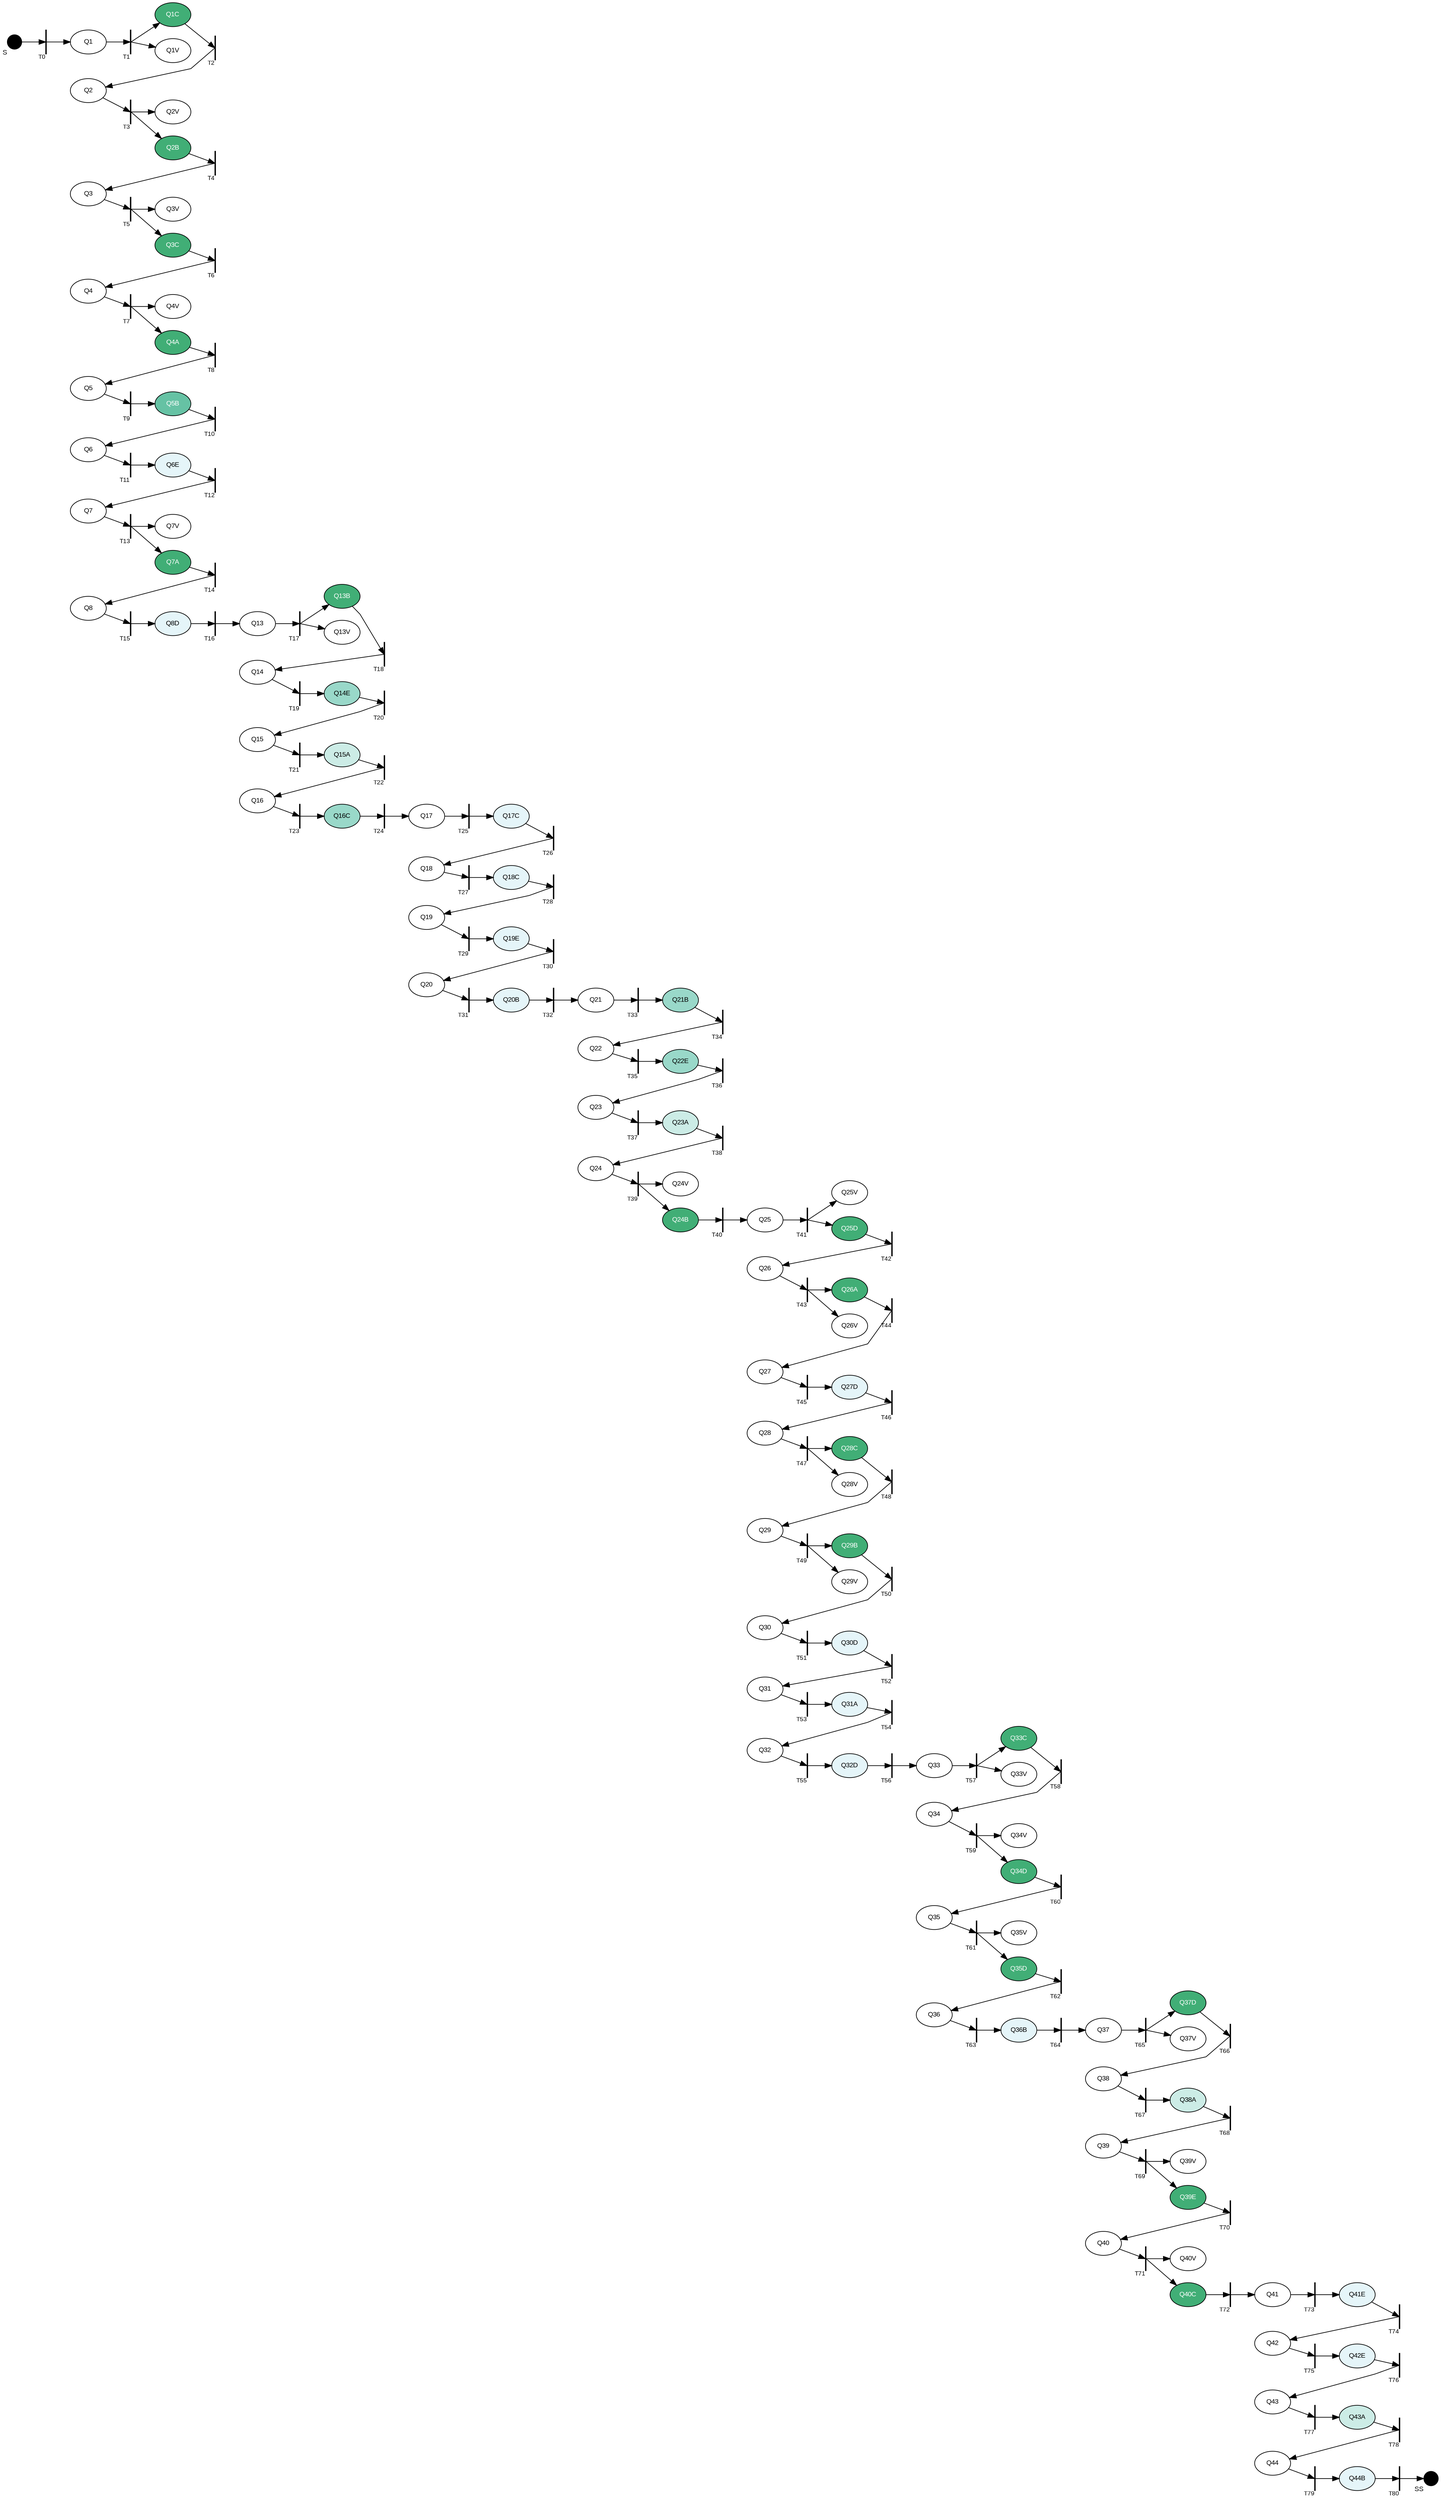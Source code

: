 digraph G { rankdir=LR; splines=polyline;
node[style=filled; fontsize=10; fontname=Arial; fontcolor=black; fillcolor=white; colorscheme=bugn9];
"S"[fillcolor=black; shape=point; width=0.3; xlabel="S";];"Q1"[colorscheme="reds5"; fillcolor=white; fontcolor=black;]; "Q1C"[fillcolor=6; fontcolor=white;]; "Q2"[colorscheme="reds5"; fillcolor=white; fontcolor=black;]; "Q2B"[fillcolor=6; fontcolor=white;]; "Q3"[colorscheme="reds5"; fillcolor=white; fontcolor=black;]; "Q3C"[fillcolor=6; fontcolor=white;]; "Q4"[colorscheme="reds5"; fillcolor=white; fontcolor=black;]; "Q4A"[fillcolor=6; fontcolor=white;]; "Q5"[colorscheme="reds5"; fillcolor=white; fontcolor=black;]; "Q5B"[fillcolor=5; fontcolor=white;]; "Q6"[colorscheme="reds5"; fillcolor=white; fontcolor=black;]; "Q6E"[fillcolor=2; ]; "Q7"[colorscheme="reds5"; fillcolor=white; fontcolor=black;]; "Q7A"[fillcolor=6; fontcolor=white;]; "Q8"[colorscheme="reds5"; fillcolor=white; fontcolor=black;]; "Q8D"[fillcolor=2; ]; "Q13"[colorscheme="reds5"; fillcolor=white; fontcolor=black;]; "Q13B"[fillcolor=6; fontcolor=white;]; "Q14"[colorscheme="reds5"; fillcolor=white; fontcolor=black;]; "Q14E"[fillcolor=4; ]; "Q15"[colorscheme="reds5"; fillcolor=white; fontcolor=black;]; "Q15A"[fillcolor=3; ]; "Q16"[colorscheme="reds5"; fillcolor=white; fontcolor=black;]; "Q16C"[fillcolor=4; ]; "Q17"[colorscheme="reds5"; fillcolor=white; fontcolor=black;]; "Q17C"[fillcolor=2; ]; "Q18"[colorscheme="reds5"; fillcolor=white; fontcolor=black;]; "Q18C"[fillcolor=2; ]; "Q19"[colorscheme="reds5"; fillcolor=white; fontcolor=black;]; "Q19E"[fillcolor=2; ]; "Q20"[colorscheme="reds5"; fillcolor=white; fontcolor=black;]; "Q20B"[fillcolor=2; ]; "Q21"[colorscheme="reds5"; fillcolor=white; fontcolor=black;]; "Q21B"[fillcolor=4; ]; "Q22"[colorscheme="reds5"; fillcolor=white; fontcolor=black;]; "Q22E"[fillcolor=4; ]; "Q23"[colorscheme="reds5"; fillcolor=white; fontcolor=black;]; "Q23A"[fillcolor=3; ]; "Q24"[colorscheme="reds5"; fillcolor=white; fontcolor=black;]; "Q24B"[fillcolor=6; fontcolor=white;]; "Q25"[colorscheme="reds5"; fillcolor=white; fontcolor=black;]; "Q25D"[fillcolor=6; fontcolor=white;]; "Q26"[colorscheme="reds5"; fillcolor=white; fontcolor=black;]; "Q26A"[fillcolor=6; fontcolor=white;]; "Q27"[colorscheme="reds5"; fillcolor=white; fontcolor=black;]; "Q27D"[fillcolor=2; ]; "Q28"[colorscheme="reds5"; fillcolor=white; fontcolor=black;]; "Q28C"[fillcolor=6; fontcolor=white;]; "Q29"[colorscheme="reds5"; fillcolor=white; fontcolor=black;]; "Q29B"[fillcolor=6; fontcolor=white;]; "Q30"[colorscheme="reds5"; fillcolor=white; fontcolor=black;]; "Q30D"[fillcolor=2; ]; "Q31"[colorscheme="reds5"; fillcolor=white; fontcolor=black;]; "Q31A"[fillcolor=2; ]; "Q32"[colorscheme="reds5"; fillcolor=white; fontcolor=black;]; "Q32D"[fillcolor=2; ]; "Q33"[colorscheme="reds5"; fillcolor=white; fontcolor=black;]; "Q33C"[fillcolor=6; fontcolor=white;]; "Q34"[colorscheme="reds5"; fillcolor=white; fontcolor=black;]; "Q34D"[fillcolor=6; fontcolor=white;]; "Q35"[colorscheme="reds5"; fillcolor=white; fontcolor=black;]; "Q35D"[fillcolor=6; fontcolor=white;]; "Q36"[colorscheme="reds5"; fillcolor=white; fontcolor=black;]; "Q36B"[fillcolor=2; ]; "Q37"[colorscheme="reds5"; fillcolor=white; fontcolor=black;]; "Q37D"[fillcolor=6; fontcolor=white;]; "Q38"[colorscheme="reds5"; fillcolor=white; fontcolor=black;]; "Q38A"[fillcolor=3; ]; "Q39"[colorscheme="reds5"; fillcolor=white; fontcolor=black;]; "Q39E"[fillcolor=6; fontcolor=white;]; "Q40"[colorscheme="reds5"; fillcolor=white; fontcolor=black;]; "Q40C"[fillcolor=6; fontcolor=white;]; "Q41"[colorscheme="reds5"; fillcolor=white; fontcolor=black;]; "Q41E"[fillcolor=2; ]; "Q42"[colorscheme="reds5"; fillcolor=white; fontcolor=black;]; "Q42E"[fillcolor=2; ]; "Q43"[colorscheme="reds5"; fillcolor=white; fontcolor=black;]; "Q43A"[fillcolor=3; ]; "Q44"[colorscheme="reds5"; fillcolor=white; fontcolor=black;]; "Q44B"[fillcolor=2; ]; "SS"[fillcolor=black; shape=point; width=0.3; xlabel="SS";];"T0"[fillcolor=black; shape=box; label=""; width=0.01; fontsize=9; xlabel="T0"]; "T1"[fillcolor=black; shape=box; label=""; width=0.01; fontsize=9; xlabel="T1"]; "T2"[fillcolor=black; shape=box; label=""; width=0.01; fontsize=9; xlabel="T2"]; "T3"[fillcolor=black; shape=box; label=""; width=0.01; fontsize=9; xlabel="T3"]; "T4"[fillcolor=black; shape=box; label=""; width=0.01; fontsize=9; xlabel="T4"]; "T5"[fillcolor=black; shape=box; label=""; width=0.01; fontsize=9; xlabel="T5"]; "T6"[fillcolor=black; shape=box; label=""; width=0.01; fontsize=9; xlabel="T6"]; "T7"[fillcolor=black; shape=box; label=""; width=0.01; fontsize=9; xlabel="T7"]; "T8"[fillcolor=black; shape=box; label=""; width=0.01; fontsize=9; xlabel="T8"]; "T9"[fillcolor=black; shape=box; label=""; width=0.01; fontsize=9; xlabel="T9"]; "T10"[fillcolor=black; shape=box; label=""; width=0.01; fontsize=9; xlabel="T10"]; "T11"[fillcolor=black; shape=box; label=""; width=0.01; fontsize=9; xlabel="T11"]; "T12"[fillcolor=black; shape=box; label=""; width=0.01; fontsize=9; xlabel="T12"]; "T13"[fillcolor=black; shape=box; label=""; width=0.01; fontsize=9; xlabel="T13"]; "T14"[fillcolor=black; shape=box; label=""; width=0.01; fontsize=9; xlabel="T14"]; "T15"[fillcolor=black; shape=box; label=""; width=0.01; fontsize=9; xlabel="T15"]; "T16"[fillcolor=black; shape=box; label=""; width=0.01; fontsize=9; xlabel="T16"]; "T17"[fillcolor=black; shape=box; label=""; width=0.01; fontsize=9; xlabel="T17"]; "T18"[fillcolor=black; shape=box; label=""; width=0.01; fontsize=9; xlabel="T18"]; "T19"[fillcolor=black; shape=box; label=""; width=0.01; fontsize=9; xlabel="T19"]; "T20"[fillcolor=black; shape=box; label=""; width=0.01; fontsize=9; xlabel="T20"]; "T21"[fillcolor=black; shape=box; label=""; width=0.01; fontsize=9; xlabel="T21"]; "T22"[fillcolor=black; shape=box; label=""; width=0.01; fontsize=9; xlabel="T22"]; "T23"[fillcolor=black; shape=box; label=""; width=0.01; fontsize=9; xlabel="T23"]; "T24"[fillcolor=black; shape=box; label=""; width=0.01; fontsize=9; xlabel="T24"]; "T25"[fillcolor=black; shape=box; label=""; width=0.01; fontsize=9; xlabel="T25"]; "T26"[fillcolor=black; shape=box; label=""; width=0.01; fontsize=9; xlabel="T26"]; "T27"[fillcolor=black; shape=box; label=""; width=0.01; fontsize=9; xlabel="T27"]; "T28"[fillcolor=black; shape=box; label=""; width=0.01; fontsize=9; xlabel="T28"]; "T29"[fillcolor=black; shape=box; label=""; width=0.01; fontsize=9; xlabel="T29"]; "T30"[fillcolor=black; shape=box; label=""; width=0.01; fontsize=9; xlabel="T30"]; "T31"[fillcolor=black; shape=box; label=""; width=0.01; fontsize=9; xlabel="T31"]; "T32"[fillcolor=black; shape=box; label=""; width=0.01; fontsize=9; xlabel="T32"]; "T33"[fillcolor=black; shape=box; label=""; width=0.01; fontsize=9; xlabel="T33"]; "T34"[fillcolor=black; shape=box; label=""; width=0.01; fontsize=9; xlabel="T34"]; "T35"[fillcolor=black; shape=box; label=""; width=0.01; fontsize=9; xlabel="T35"]; "T36"[fillcolor=black; shape=box; label=""; width=0.01; fontsize=9; xlabel="T36"]; "T37"[fillcolor=black; shape=box; label=""; width=0.01; fontsize=9; xlabel="T37"]; "T38"[fillcolor=black; shape=box; label=""; width=0.01; fontsize=9; xlabel="T38"]; "T39"[fillcolor=black; shape=box; label=""; width=0.01; fontsize=9; xlabel="T39"]; "T40"[fillcolor=black; shape=box; label=""; width=0.01; fontsize=9; xlabel="T40"]; "T41"[fillcolor=black; shape=box; label=""; width=0.01; fontsize=9; xlabel="T41"]; "T42"[fillcolor=black; shape=box; label=""; width=0.01; fontsize=9; xlabel="T42"]; "T43"[fillcolor=black; shape=box; label=""; width=0.01; fontsize=9; xlabel="T43"]; "T44"[fillcolor=black; shape=box; label=""; width=0.01; fontsize=9; xlabel="T44"]; "T45"[fillcolor=black; shape=box; label=""; width=0.01; fontsize=9; xlabel="T45"]; "T46"[fillcolor=black; shape=box; label=""; width=0.01; fontsize=9; xlabel="T46"]; "T47"[fillcolor=black; shape=box; label=""; width=0.01; fontsize=9; xlabel="T47"]; "T48"[fillcolor=black; shape=box; label=""; width=0.01; fontsize=9; xlabel="T48"]; "T49"[fillcolor=black; shape=box; label=""; width=0.01; fontsize=9; xlabel="T49"]; "T50"[fillcolor=black; shape=box; label=""; width=0.01; fontsize=9; xlabel="T50"]; "T51"[fillcolor=black; shape=box; label=""; width=0.01; fontsize=9; xlabel="T51"]; "T52"[fillcolor=black; shape=box; label=""; width=0.01; fontsize=9; xlabel="T52"]; "T53"[fillcolor=black; shape=box; label=""; width=0.01; fontsize=9; xlabel="T53"]; "T54"[fillcolor=black; shape=box; label=""; width=0.01; fontsize=9; xlabel="T54"]; "T55"[fillcolor=black; shape=box; label=""; width=0.01; fontsize=9; xlabel="T55"]; "T56"[fillcolor=black; shape=box; label=""; width=0.01; fontsize=9; xlabel="T56"]; "T57"[fillcolor=black; shape=box; label=""; width=0.01; fontsize=9; xlabel="T57"]; "T58"[fillcolor=black; shape=box; label=""; width=0.01; fontsize=9; xlabel="T58"]; "T59"[fillcolor=black; shape=box; label=""; width=0.01; fontsize=9; xlabel="T59"]; "T60"[fillcolor=black; shape=box; label=""; width=0.01; fontsize=9; xlabel="T60"]; "T61"[fillcolor=black; shape=box; label=""; width=0.01; fontsize=9; xlabel="T61"]; "T62"[fillcolor=black; shape=box; label=""; width=0.01; fontsize=9; xlabel="T62"]; "T63"[fillcolor=black; shape=box; label=""; width=0.01; fontsize=9; xlabel="T63"]; "T64"[fillcolor=black; shape=box; label=""; width=0.01; fontsize=9; xlabel="T64"]; "T65"[fillcolor=black; shape=box; label=""; width=0.01; fontsize=9; xlabel="T65"]; "T66"[fillcolor=black; shape=box; label=""; width=0.01; fontsize=9; xlabel="T66"]; "T67"[fillcolor=black; shape=box; label=""; width=0.01; fontsize=9; xlabel="T67"]; "T68"[fillcolor=black; shape=box; label=""; width=0.01; fontsize=9; xlabel="T68"]; "T69"[fillcolor=black; shape=box; label=""; width=0.01; fontsize=9; xlabel="T69"]; "T70"[fillcolor=black; shape=box; label=""; width=0.01; fontsize=9; xlabel="T70"]; "T71"[fillcolor=black; shape=box; label=""; width=0.01; fontsize=9; xlabel="T71"]; "T72"[fillcolor=black; shape=box; label=""; width=0.01; fontsize=9; xlabel="T72"]; "T73"[fillcolor=black; shape=box; label=""; width=0.01; fontsize=9; xlabel="T73"]; "T74"[fillcolor=black; shape=box; label=""; width=0.01; fontsize=9; xlabel="T74"]; "T75"[fillcolor=black; shape=box; label=""; width=0.01; fontsize=9; xlabel="T75"]; "T76"[fillcolor=black; shape=box; label=""; width=0.01; fontsize=9; xlabel="T76"]; "T77"[fillcolor=black; shape=box; label=""; width=0.01; fontsize=9; xlabel="T77"]; "T78"[fillcolor=black; shape=box; label=""; width=0.01; fontsize=9; xlabel="T78"]; "T79"[fillcolor=black; shape=box; label=""; width=0.01; fontsize=9; xlabel="T79"]; "T80"[fillcolor=black; shape=box; label=""; width=0.01; fontsize=9; xlabel="T80"]; {rank=same; "Q1"; "Q2"; "Q3"; "Q4"; "Q5"; "Q6"; "Q7"; "Q8"; }{rank=same; "Q13"; "Q14"; "Q15"; "Q16"; }{rank=same; "Q17"; "Q18"; "Q19"; "Q20"; }{rank=same; "Q21"; "Q22"; "Q23"; "Q24"; }{rank=same; "Q25"; "Q26"; "Q27"; "Q28"; "Q29"; "Q30"; "Q31"; "Q32"; }{rank=same; "Q33"; "Q34"; "Q35"; "Q36"; }{rank=same; "Q37"; "Q38"; "Q39"; "Q40"; }{rank=same; "Q41"; "Q42"; "Q43"; "Q44"; }"S"->"T0" "T0"->"Q1" "Q1"->"T1" "T1"->"Q1C" "T1"->"Q1V" "Q1C"->"T2" "T2"->"Q2" "Q2"->"T3" "T3"->"Q2B" "T3"->"Q2V" "Q2B"->"T4" "T4"->"Q3" "Q3"->"T5" "T5"->"Q3C" "T5"->"Q3V" "Q3C"->"T6" "T6"->"Q4" "Q4"->"T7" "T7"->"Q4A" "T7"->"Q4V" "Q4A"->"T8" "T8"->"Q5" "Q5"->"T9" "T9"->"Q5B" "Q5B"->"T10" "T10"->"Q6" "Q6"->"T11" "T11"->"Q6E" "Q6E"->"T12" "T12"->"Q7" "Q7"->"T13" "T13"->"Q7A" "T13"->"Q7V" "Q7A"->"T14" "T14"->"Q8" "Q8"->"T15" "T15"->"Q8D" "Q8D"->"T16" "T16"->"Q13" "Q13"->"T17" "T17"->"Q13B" "T17"->"Q13V" "Q13B"->"T18" "T18"->"Q14" "Q14"->"T19" "T19"->"Q14E" "Q14E"->"T20" "T20"->"Q15" "Q15"->"T21" "T21"->"Q15A" "Q15A"->"T22" "T22"->"Q16" "Q16"->"T23" "T23"->"Q16C" "Q16C"->"T24" "T24"->"Q17" "Q17"->"T25" "T25"->"Q17C" "Q17C"->"T26" "T26"->"Q18" "Q18"->"T27" "T27"->"Q18C" "Q18C"->"T28" "T28"->"Q19" "Q19"->"T29" "T29"->"Q19E" "Q19E"->"T30" "T30"->"Q20" "Q20"->"T31" "T31"->"Q20B" "Q20B"->"T32" "T32"->"Q21" "Q21"->"T33" "T33"->"Q21B" "Q21B"->"T34" "T34"->"Q22" "Q22"->"T35" "T35"->"Q22E" "Q22E"->"T36" "T36"->"Q23" "Q23"->"T37" "T37"->"Q23A" "Q23A"->"T38" "T38"->"Q24" "Q24"->"T39" "T39"->"Q24B" "T39"->"Q24V" "Q24B"->"T40" "T40"->"Q25" "Q25"->"T41" "T41"->"Q25D" "T41"->"Q25V" "Q25D"->"T42" "T42"->"Q26" "Q26"->"T43" "T43"->"Q26A" "T43"->"Q26V" "Q26A"->"T44" "T44"->"Q27" "Q27"->"T45" "T45"->"Q27D" "Q27D"->"T46" "T46"->"Q28" "Q28"->"T47" "T47"->"Q28C" "T47"->"Q28V" "Q28C"->"T48" "T48"->"Q29" "Q29"->"T49" "T49"->"Q29B" "T49"->"Q29V" "Q29B"->"T50" "T50"->"Q30" "Q30"->"T51" "T51"->"Q30D" "Q30D"->"T52" "T52"->"Q31" "Q31"->"T53" "T53"->"Q31A" "Q31A"->"T54" "T54"->"Q32" "Q32"->"T55" "T55"->"Q32D" "Q32D"->"T56" "T56"->"Q33" "Q33"->"T57" "T57"->"Q33C" "T57"->"Q33V" "Q33C"->"T58" "T58"->"Q34" "Q34"->"T59" "T59"->"Q34D" "T59"->"Q34V" "Q34D"->"T60" "T60"->"Q35" "Q35"->"T61" "T61"->"Q35D" "T61"->"Q35V" "Q35D"->"T62" "T62"->"Q36" "Q36"->"T63" "T63"->"Q36B" "Q36B"->"T64" "T64"->"Q37" "Q37"->"T65" "T65"->"Q37D" "T65"->"Q37V" "Q37D"->"T66" "T66"->"Q38" "Q38"->"T67" "T67"->"Q38A" "Q38A"->"T68" "T68"->"Q39" "Q39"->"T69" "T69"->"Q39E" "T69"->"Q39V" "Q39E"->"T70" "T70"->"Q40" "Q40"->"T71" "T71"->"Q40C" "T71"->"Q40V" "Q40C"->"T72" "T72"->"Q41" "Q41"->"T73" "T73"->"Q41E" "Q41E"->"T74" "T74"->"Q42" "Q42"->"T75" "T75"->"Q42E" "Q42E"->"T76" "T76"->"Q43" "Q43"->"T77" "T77"->"Q43A" "Q43A"->"T78" "T78"->"Q44" "Q44"->"T79" "T79"->"Q44B" "Q44B"->"T80" "T80"->"SS" }